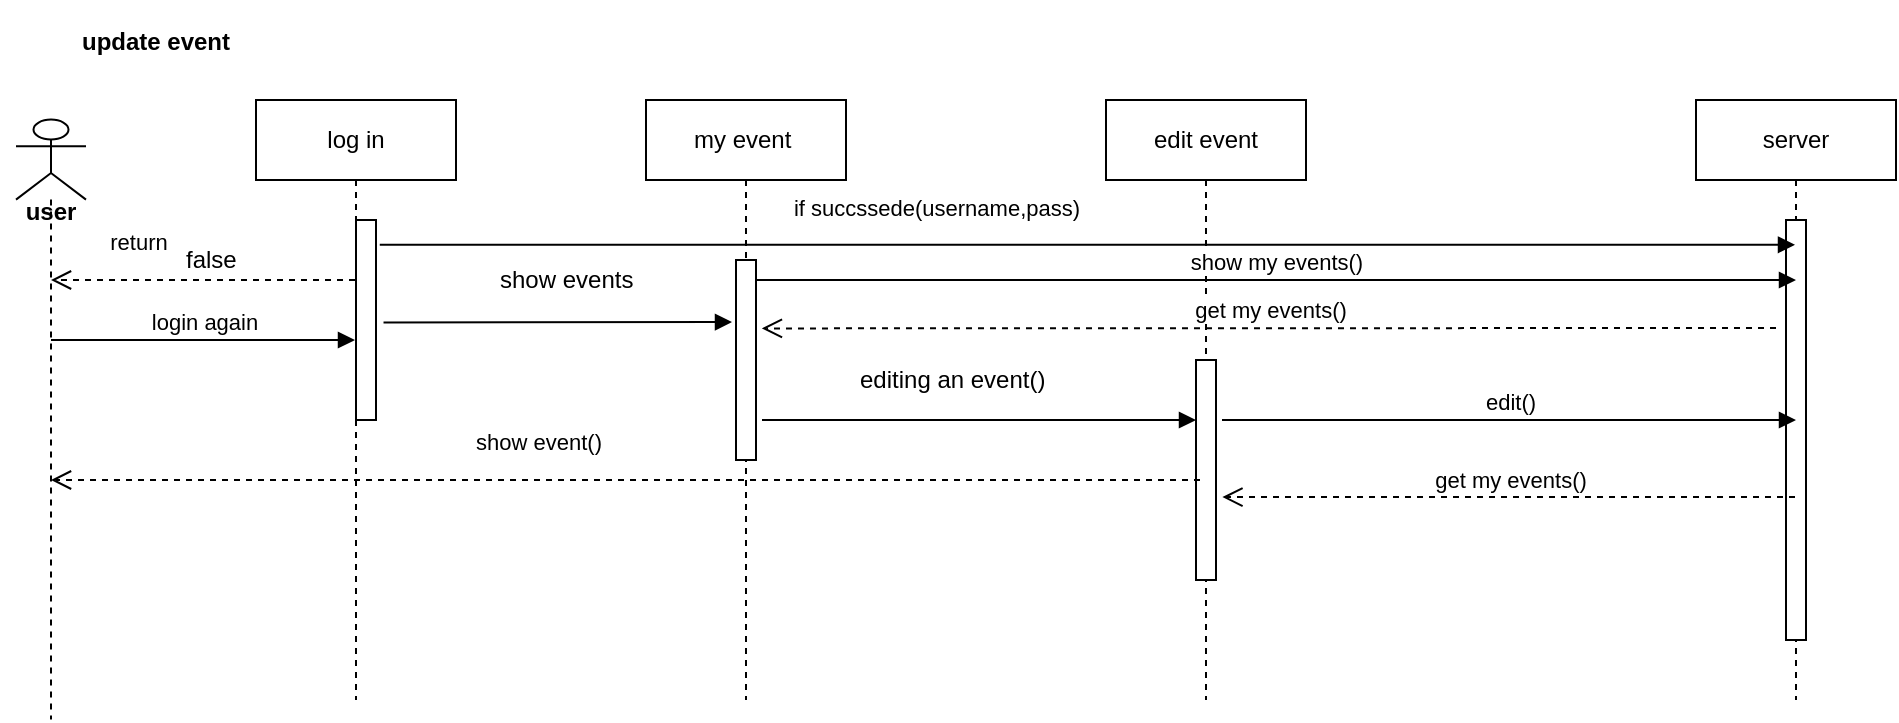 <mxfile version="10.6.5" type="device"><diagram id="t7QoqHYcRPRcDwP4LoaJ" name="Page-1"><mxGraphModel dx="2298" dy="627" grid="1" gridSize="10" guides="1" tooltips="1" connect="1" arrows="1" fold="1" page="1" pageScale="1" pageWidth="827" pageHeight="1169" math="0" shadow="0"><root><mxCell id="0"/><mxCell id="1" parent="0"/><mxCell id="8Ud6NUlNWFyyr5iVcvkw-10" value="edit event" style="shape=umlLifeline;perimeter=lifelinePerimeter;whiteSpace=wrap;html=1;container=1;collapsible=0;recursiveResize=0;outlineConnect=0;" vertex="1" parent="1"><mxGeometry x="275" y="60" width="100" height="300" as="geometry"/></mxCell><mxCell id="8Ud6NUlNWFyyr5iVcvkw-17" value="" style="html=1;points=[];perimeter=orthogonalPerimeter;" vertex="1" parent="8Ud6NUlNWFyyr5iVcvkw-10"><mxGeometry x="45" y="130" width="10" height="110" as="geometry"/></mxCell><mxCell id="8Ud6NUlNWFyyr5iVcvkw-11" value="server" style="shape=umlLifeline;perimeter=lifelinePerimeter;whiteSpace=wrap;html=1;container=1;collapsible=0;recursiveResize=0;outlineConnect=0;" vertex="1" parent="1"><mxGeometry x="570" y="60" width="100" height="300" as="geometry"/></mxCell><mxCell id="8Ud6NUlNWFyyr5iVcvkw-39" value="" style="html=1;points=[];perimeter=orthogonalPerimeter;" vertex="1" parent="8Ud6NUlNWFyyr5iVcvkw-11"><mxGeometry x="45" y="60" width="10" height="210" as="geometry"/></mxCell><mxCell id="8Ud6NUlNWFyyr5iVcvkw-12" value="" style="shape=umlLifeline;participant=umlActor;perimeter=lifelinePerimeter;whiteSpace=wrap;html=1;container=1;collapsible=0;recursiveResize=0;verticalAlign=top;spacingTop=36;labelBackgroundColor=#ffffff;outlineConnect=0;" vertex="1" parent="1"><mxGeometry x="-270" y="69.8" width="35" height="300" as="geometry"/></mxCell><mxCell id="8Ud6NUlNWFyyr5iVcvkw-16" value="user" style="text;align=center;fontStyle=1;verticalAlign=middle;spacingLeft=3;spacingRight=3;strokeColor=none;rotatable=0;points=[[0,0.5],[1,0.5]];portConstraint=eastwest;" vertex="1" parent="8Ud6NUlNWFyyr5iVcvkw-12"><mxGeometry x="-7.5" y="40.2" width="50" height="10" as="geometry"/></mxCell><mxCell id="8Ud6NUlNWFyyr5iVcvkw-15" value="update event" style="text;align=center;fontStyle=1;verticalAlign=middle;spacingLeft=3;spacingRight=3;strokeColor=none;rotatable=0;points=[[0,0.5],[1,0.5]];portConstraint=eastwest;" vertex="1" parent="1"><mxGeometry x="-245" y="10" width="90" height="40" as="geometry"/></mxCell><mxCell id="8Ud6NUlNWFyyr5iVcvkw-24" value="editing an event()" style="text;html=1;resizable=0;points=[];autosize=1;align=left;verticalAlign=top;spacingTop=-4;" vertex="1" parent="1"><mxGeometry x="150" y="190" width="110" height="20" as="geometry"/></mxCell><mxCell id="8Ud6NUlNWFyyr5iVcvkw-25" value="edit()" style="html=1;verticalAlign=bottom;endArrow=block;" edge="1" parent="1"><mxGeometry width="80" relative="1" as="geometry"><mxPoint x="333" y="220" as="sourcePoint"/><mxPoint x="620" y="220" as="targetPoint"/></mxGeometry></mxCell><mxCell id="8Ud6NUlNWFyyr5iVcvkw-26" value="get my events()" style="html=1;verticalAlign=bottom;endArrow=open;dashed=1;endSize=8;entryX=1.32;entryY=0.623;entryDx=0;entryDy=0;entryPerimeter=0;" edge="1" parent="1" source="8Ud6NUlNWFyyr5iVcvkw-11" target="8Ud6NUlNWFyyr5iVcvkw-17"><mxGeometry relative="1" as="geometry"><mxPoint x="500" y="220" as="sourcePoint"/><mxPoint x="420" y="220" as="targetPoint"/></mxGeometry></mxCell><mxCell id="8Ud6NUlNWFyyr5iVcvkw-27" value="show event()&lt;br&gt;" style="html=1;verticalAlign=bottom;endArrow=open;dashed=1;endSize=8;" edge="1" parent="1" target="8Ud6NUlNWFyyr5iVcvkw-12"><mxGeometry x="0.154" y="-10" relative="1" as="geometry"><mxPoint x="322" y="250" as="sourcePoint"/><mxPoint x="220" y="239.5" as="targetPoint"/><Array as="points"><mxPoint x="300" y="250"/></Array><mxPoint as="offset"/></mxGeometry></mxCell><mxCell id="8Ud6NUlNWFyyr5iVcvkw-28" value="my event&amp;nbsp;" style="shape=umlLifeline;perimeter=lifelinePerimeter;whiteSpace=wrap;html=1;container=1;collapsible=0;recursiveResize=0;outlineConnect=0;" vertex="1" parent="1"><mxGeometry x="45" y="60" width="100" height="300" as="geometry"/></mxCell><mxCell id="8Ud6NUlNWFyyr5iVcvkw-29" value="" style="html=1;points=[];perimeter=orthogonalPerimeter;" vertex="1" parent="8Ud6NUlNWFyyr5iVcvkw-28"><mxGeometry x="45" y="80" width="10" height="100" as="geometry"/></mxCell><mxCell id="8Ud6NUlNWFyyr5iVcvkw-31" value="log in" style="shape=umlLifeline;perimeter=lifelinePerimeter;whiteSpace=wrap;html=1;container=1;collapsible=0;recursiveResize=0;outlineConnect=0;" vertex="1" parent="1"><mxGeometry x="-150" y="60" width="100" height="300" as="geometry"/></mxCell><mxCell id="8Ud6NUlNWFyyr5iVcvkw-35" value="" style="html=1;points=[];perimeter=orthogonalPerimeter;" vertex="1" parent="8Ud6NUlNWFyyr5iVcvkw-31"><mxGeometry x="50" y="60" width="10" height="100" as="geometry"/></mxCell><mxCell id="8Ud6NUlNWFyyr5iVcvkw-36" value="if succssede(username,pass)" style="html=1;verticalAlign=bottom;endArrow=block;exitX=1.188;exitY=0.124;exitDx=0;exitDy=0;exitPerimeter=0;" edge="1" target="8Ud6NUlNWFyyr5iVcvkw-11" parent="1" source="8Ud6NUlNWFyyr5iVcvkw-35"><mxGeometry x="-0.213" y="9" relative="1" as="geometry"><mxPoint x="-90" y="120" as="sourcePoint"/><mxPoint y="130" as="targetPoint"/><mxPoint as="offset"/></mxGeometry></mxCell><mxCell id="8Ud6NUlNWFyyr5iVcvkw-37" value="return" style="html=1;verticalAlign=bottom;endArrow=open;dashed=1;endSize=8;" edge="1" source="8Ud6NUlNWFyyr5iVcvkw-31" parent="1" target="8Ud6NUlNWFyyr5iVcvkw-12"><mxGeometry x="0.434" y="-10" relative="1" as="geometry"><mxPoint x="-140" y="196" as="targetPoint"/><Array as="points"><mxPoint x="-200" y="150"/></Array><mxPoint as="offset"/></mxGeometry></mxCell><mxCell id="8Ud6NUlNWFyyr5iVcvkw-41" value="" style="html=1;verticalAlign=bottom;endArrow=block;" edge="1" parent="1"><mxGeometry width="80" relative="1" as="geometry"><mxPoint x="103" y="220" as="sourcePoint"/><mxPoint x="320" y="220" as="targetPoint"/><Array as="points"><mxPoint x="130" y="220"/><mxPoint x="230" y="220"/></Array></mxGeometry></mxCell><mxCell id="8Ud6NUlNWFyyr5iVcvkw-43" value="show my events()" style="html=1;verticalAlign=bottom;endArrow=block;" edge="1" parent="1"><mxGeometry width="80" relative="1" as="geometry"><mxPoint x="100" y="150" as="sourcePoint"/><mxPoint x="620" y="150" as="targetPoint"/></mxGeometry></mxCell><mxCell id="8Ud6NUlNWFyyr5iVcvkw-45" value="get my events()" style="html=1;verticalAlign=bottom;endArrow=open;dashed=1;endSize=8;entryX=1.294;entryY=0.342;entryDx=0;entryDy=0;entryPerimeter=0;" edge="1" parent="1" target="8Ud6NUlNWFyyr5iVcvkw-29"><mxGeometry relative="1" as="geometry"><mxPoint x="610" y="174" as="sourcePoint"/><mxPoint x="-280" y="390" as="targetPoint"/></mxGeometry></mxCell><mxCell id="8Ud6NUlNWFyyr5iVcvkw-47" value="" style="html=1;verticalAlign=bottom;endArrow=block;exitX=1.376;exitY=0.512;exitDx=0;exitDy=0;exitPerimeter=0;" edge="1" parent="1" source="8Ud6NUlNWFyyr5iVcvkw-35"><mxGeometry width="80" relative="1" as="geometry"><mxPoint x="-280" y="390" as="sourcePoint"/><mxPoint x="88" y="171" as="targetPoint"/><Array as="points"/></mxGeometry></mxCell><mxCell id="8Ud6NUlNWFyyr5iVcvkw-48" value="show events" style="text;html=1;resizable=0;points=[];autosize=1;align=left;verticalAlign=top;spacingTop=-4;" vertex="1" parent="1"><mxGeometry x="-30" y="140" width="80" height="20" as="geometry"/></mxCell><mxCell id="8Ud6NUlNWFyyr5iVcvkw-51" value="login again" style="html=1;verticalAlign=bottom;endArrow=block;" edge="1" parent="1" source="8Ud6NUlNWFyyr5iVcvkw-12" target="8Ud6NUlNWFyyr5iVcvkw-31"><mxGeometry width="80" relative="1" as="geometry"><mxPoint x="-290" y="420" as="sourcePoint"/><mxPoint x="-210" y="420" as="targetPoint"/><Array as="points"><mxPoint x="-200" y="180"/></Array></mxGeometry></mxCell><mxCell id="8Ud6NUlNWFyyr5iVcvkw-52" value="false" style="text;html=1;resizable=0;points=[];autosize=1;align=left;verticalAlign=top;spacingTop=-4;" vertex="1" parent="1"><mxGeometry x="-187.5" y="130" width="40" height="20" as="geometry"/></mxCell></root></mxGraphModel></diagram></mxfile>